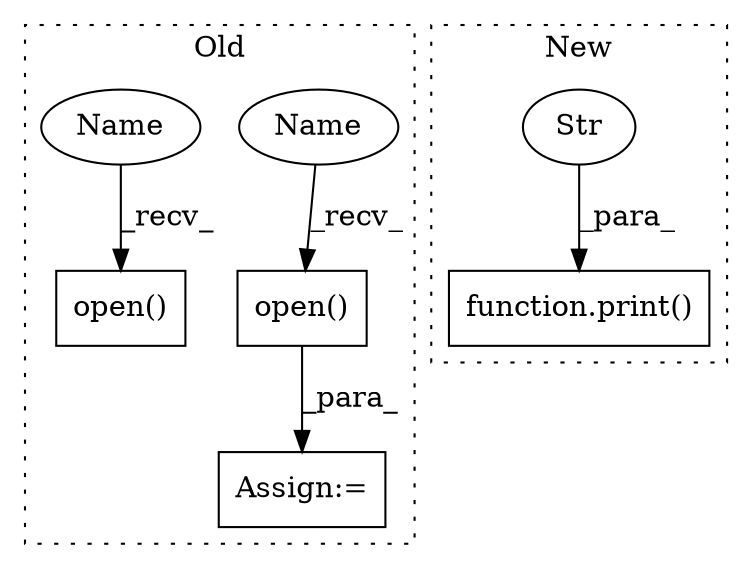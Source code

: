 digraph G {
subgraph cluster0 {
1 [label="open()" a="75" s="2403,2427" l="11,1" shape="box"];
3 [label="Assign:=" a="68" s="2945" l="3" shape="box"];
5 [label="open()" a="75" s="2343,2367" l="11,1" shape="box"];
6 [label="Name" a="87" s="2403" l="5" shape="ellipse"];
7 [label="Name" a="87" s="2343" l="5" shape="ellipse"];
label = "Old";
style="dotted";
}
subgraph cluster1 {
2 [label="function.print()" a="75" s="1031,1071" l="6,1" shape="box"];
4 [label="Str" a="66" s="1037" l="34" shape="ellipse"];
label = "New";
style="dotted";
}
1 -> 3 [label="_para_"];
4 -> 2 [label="_para_"];
6 -> 1 [label="_recv_"];
7 -> 5 [label="_recv_"];
}